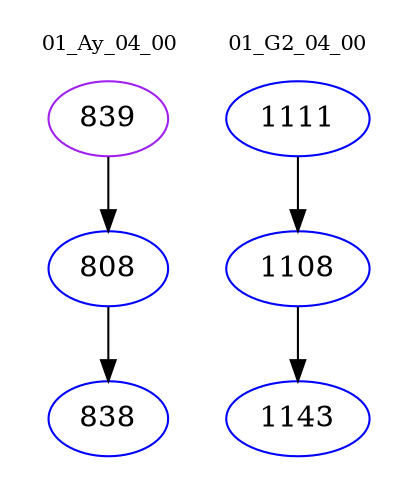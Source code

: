 digraph{
subgraph cluster_0 {
color = white
label = "01_Ay_04_00";
fontsize=10;
T0_839 [label="839", color="purple"]
T0_839 -> T0_808 [color="black"]
T0_808 [label="808", color="blue"]
T0_808 -> T0_838 [color="black"]
T0_838 [label="838", color="blue"]
}
subgraph cluster_1 {
color = white
label = "01_G2_04_00";
fontsize=10;
T1_1111 [label="1111", color="blue"]
T1_1111 -> T1_1108 [color="black"]
T1_1108 [label="1108", color="blue"]
T1_1108 -> T1_1143 [color="black"]
T1_1143 [label="1143", color="blue"]
}
}
